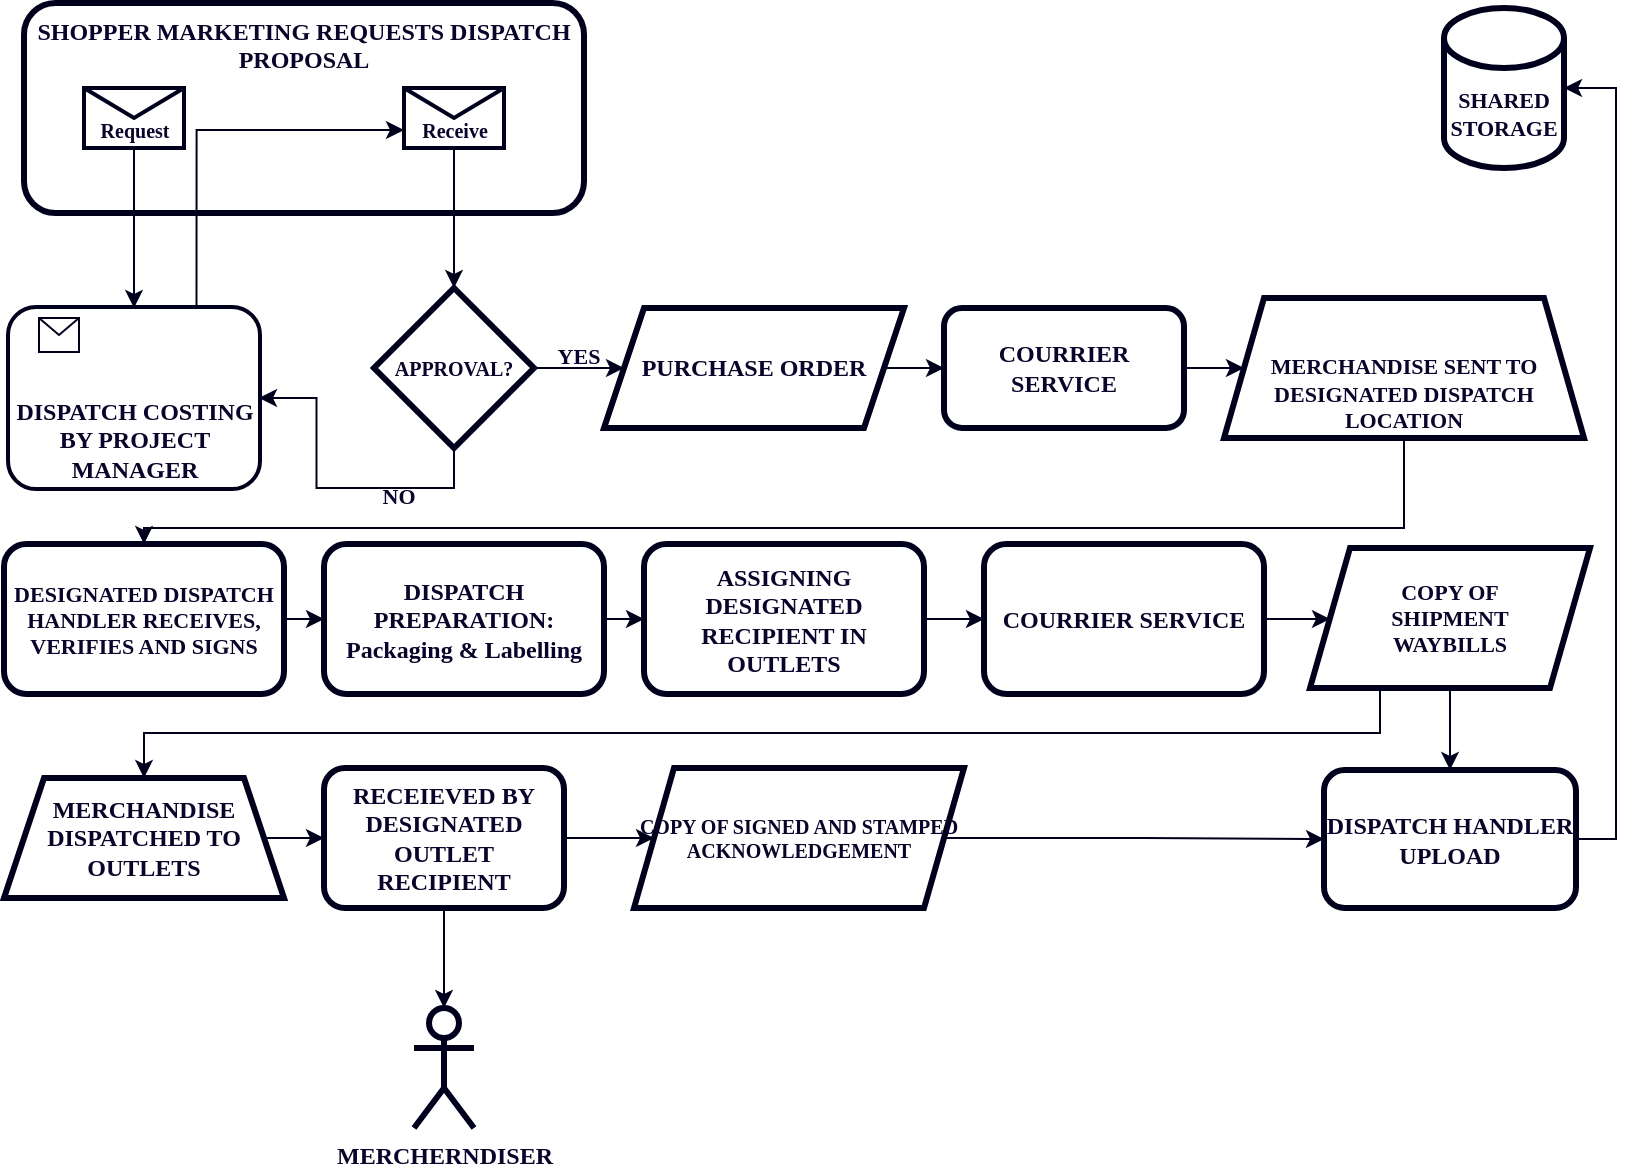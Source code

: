 <mxfile version="22.1.11" type="github">
  <diagram name="Page-1" id="2a216829-ef6e-dabb-86c1-c78162f3ba2b">
    <mxGraphModel dx="1434" dy="772" grid="0" gridSize="10" guides="1" tooltips="1" connect="1" arrows="1" fold="1" page="1" pageScale="1" pageWidth="850" pageHeight="1100" background="none" math="0" shadow="0">
      <root>
        <mxCell id="0" />
        <mxCell id="1" parent="0" />
        <mxCell id="TlXBh9cTbxRTWTGTwzo7-36" value="SHOPPER MARKETING REQUESTS DISPATCH PROPOSAL" style="rounded=1;whiteSpace=wrap;html=1;fillColor=none;verticalAlign=top;strokeColor=#00001C;labelBackgroundColor=none;fontColor=#0c032b;fontFamily=Verdana;fontStyle=1;strokeWidth=3;" parent="1" vertex="1">
          <mxGeometry x="50" y="120.5" width="280" height="105" as="geometry" />
        </mxCell>
        <mxCell id="TlXBh9cTbxRTWTGTwzo7-20" value="" style="edgeStyle=orthogonalEdgeStyle;rounded=0;orthogonalLoop=1;jettySize=auto;html=1;strokeColor=#00001C;labelBackgroundColor=none;fontColor=#0c032b;fontFamily=Verdana;fontStyle=1" parent="1" source="7a84cebc1def654-4" target="TlXBh9cTbxRTWTGTwzo7-19" edge="1">
          <mxGeometry relative="1" as="geometry" />
        </mxCell>
        <mxCell id="7a84cebc1def654-4" value="Receive" style="shape=message;html=1;labelPosition=center;verticalLabelPosition=middle;align=center;verticalAlign=bottom;fontSize=10;fillColor=none;strokeColor=#00001C;labelBackgroundColor=none;fontColor=#0c032b;fontFamily=Verdana;fontStyle=1;strokeWidth=2;" parent="1" vertex="1">
          <mxGeometry x="240" y="163" width="50" height="30" as="geometry" />
        </mxCell>
        <mxCell id="TlXBh9cTbxRTWTGTwzo7-14" value="" style="group;strokeColor=#00001C;labelBackgroundColor=none;fontColor=#0c032b;fontFamily=Verdana;fontStyle=1;fontSize=8;verticalAlign=bottom;spacingTop=0;rounded=1;strokeWidth=3;" parent="1" vertex="1" connectable="0">
          <mxGeometry x="42.5" y="273" width="125" height="90" as="geometry" />
        </mxCell>
        <mxCell id="7a84cebc1def654-2" value="DISPATCH COSTING BY PROJECT MANAGER" style="shape=ext;rounded=1;html=1;whiteSpace=wrap;strokeColor=#00001C;labelBackgroundColor=none;fontColor=#0c032b;fontFamily=Verdana;fontStyle=1;verticalAlign=bottom;" parent="TlXBh9cTbxRTWTGTwzo7-14" vertex="1">
          <mxGeometry width="125" height="90" as="geometry" />
        </mxCell>
        <mxCell id="TlXBh9cTbxRTWTGTwzo7-12" value="" style="shape=message;whiteSpace=wrap;html=1;fillColor=none;strokeColor=#00001C;labelBackgroundColor=none;fontColor=#0c032b;fontFamily=Verdana;fontStyle=1" parent="TlXBh9cTbxRTWTGTwzo7-14" vertex="1">
          <mxGeometry x="15" y="5" width="20" height="17" as="geometry" />
        </mxCell>
        <mxCell id="TlXBh9cTbxRTWTGTwzo7-24" style="edgeStyle=orthogonalEdgeStyle;rounded=0;orthogonalLoop=1;jettySize=auto;html=1;exitX=1;exitY=0.5;exitDx=0;exitDy=0;entryX=0;entryY=0.5;entryDx=0;entryDy=0;strokeColor=#00001C;labelBackgroundColor=none;fontColor=#0c032b;fontFamily=Verdana;fontStyle=1" parent="1" source="TlXBh9cTbxRTWTGTwzo7-19" target="TlXBh9cTbxRTWTGTwzo7-39" edge="1">
          <mxGeometry relative="1" as="geometry">
            <mxPoint x="640" y="323" as="targetPoint" />
          </mxGeometry>
        </mxCell>
        <mxCell id="TlXBh9cTbxRTWTGTwzo7-25" value="YES" style="edgeLabel;html=1;align=center;verticalAlign=bottom;resizable=0;points=[];labelBackgroundColor=none;strokeColor=#00001C;fontColor=#0c032b;fontFamily=Verdana;fontStyle=1" parent="TlXBh9cTbxRTWTGTwzo7-24" vertex="1" connectable="0">
          <mxGeometry x="0.143" y="-2" relative="1" as="geometry">
            <mxPoint as="offset" />
          </mxGeometry>
        </mxCell>
        <mxCell id="TlXBh9cTbxRTWTGTwzo7-32" style="edgeStyle=orthogonalEdgeStyle;rounded=0;orthogonalLoop=1;jettySize=auto;html=1;exitX=0.5;exitY=1;exitDx=0;exitDy=0;entryX=1;entryY=0.5;entryDx=0;entryDy=0;strokeColor=#00001C;labelBackgroundColor=none;fontColor=#0c032b;fontFamily=Verdana;fontStyle=1" parent="1" source="TlXBh9cTbxRTWTGTwzo7-19" target="7a84cebc1def654-2" edge="1">
          <mxGeometry relative="1" as="geometry" />
        </mxCell>
        <mxCell id="TlXBh9cTbxRTWTGTwzo7-33" value="NO" style="edgeLabel;html=1;align=center;verticalAlign=middle;resizable=0;points=[];labelBackgroundColor=none;strokeColor=#00001C;fontColor=#0c032b;fontFamily=Verdana;fontStyle=1" parent="TlXBh9cTbxRTWTGTwzo7-32" vertex="1" connectable="0">
          <mxGeometry x="-0.407" y="4" relative="1" as="geometry">
            <mxPoint as="offset" />
          </mxGeometry>
        </mxCell>
        <mxCell id="TlXBh9cTbxRTWTGTwzo7-19" value="APPROVAL?" style="rhombus;whiteSpace=wrap;html=1;verticalAlign=middle;fontSize=10;fillColor=none;strokeColor=#00001C;labelBackgroundColor=none;fontColor=#0c032b;fontFamily=Verdana;fontStyle=1;strokeWidth=3;" parent="1" vertex="1">
          <mxGeometry x="225" y="263" width="80" height="80" as="geometry" />
        </mxCell>
        <mxCell id="TlXBh9cTbxRTWTGTwzo7-29" value="Request" style="shape=message;html=1;labelPosition=center;verticalLabelPosition=middle;align=center;verticalAlign=bottom;fontSize=10;fillColor=none;strokeColor=#00001C;labelBackgroundColor=none;fontColor=#0c032b;fontFamily=Verdana;fontStyle=1;strokeWidth=2;" parent="1" vertex="1">
          <mxGeometry x="80" y="163" width="50" height="30" as="geometry" />
        </mxCell>
        <mxCell id="TlXBh9cTbxRTWTGTwzo7-35" style="edgeStyle=orthogonalEdgeStyle;rounded=0;orthogonalLoop=1;jettySize=auto;html=1;exitX=0.5;exitY=1;exitDx=0;exitDy=0;entryX=0.5;entryY=0;entryDx=0;entryDy=0;strokeColor=#00001C;labelBackgroundColor=none;fontColor=#0c032b;fontFamily=Verdana;fontStyle=1" parent="1" source="TlXBh9cTbxRTWTGTwzo7-29" target="7a84cebc1def654-2" edge="1">
          <mxGeometry relative="1" as="geometry" />
        </mxCell>
        <mxCell id="TlXBh9cTbxRTWTGTwzo7-45" style="edgeStyle=orthogonalEdgeStyle;rounded=0;orthogonalLoop=1;jettySize=auto;html=1;exitX=1;exitY=0.5;exitDx=0;exitDy=0;entryX=0;entryY=0.5;entryDx=0;entryDy=0;strokeColor=#00001C;labelBackgroundColor=none;fontColor=#0c032b;fontFamily=Verdana;fontStyle=1" parent="1" source="TlXBh9cTbxRTWTGTwzo7-39" target="TlXBh9cTbxRTWTGTwzo7-43" edge="1">
          <mxGeometry relative="1" as="geometry" />
        </mxCell>
        <mxCell id="TlXBh9cTbxRTWTGTwzo7-39" value="PURCHASE ORDER" style="shape=parallelogram;perimeter=parallelogramPerimeter;whiteSpace=wrap;html=1;fixedSize=1;fillColor=none;strokeColor=#00001C;labelBackgroundColor=none;fontColor=#0c032b;fontFamily=Verdana;fontStyle=1;strokeWidth=3;" parent="1" vertex="1">
          <mxGeometry x="340" y="273" width="150" height="60" as="geometry" />
        </mxCell>
        <mxCell id="TlXBh9cTbxRTWTGTwzo7-48" style="edgeStyle=orthogonalEdgeStyle;rounded=0;orthogonalLoop=1;jettySize=auto;html=1;exitX=0.5;exitY=1;exitDx=0;exitDy=0;entryX=0.5;entryY=0;entryDx=0;entryDy=0;strokeColor=#00001C;labelBackgroundColor=none;fontColor=#0c032b;fontFamily=Verdana;fontStyle=1" parent="1" source="TlXBh9cTbxRTWTGTwzo7-40" target="TlXBh9cTbxRTWTGTwzo7-47" edge="1">
          <mxGeometry relative="1" as="geometry">
            <Array as="points">
              <mxPoint x="725" y="383" />
              <mxPoint x="119" y="383" />
            </Array>
          </mxGeometry>
        </mxCell>
        <mxCell id="TlXBh9cTbxRTWTGTwzo7-40" value="MERCHANDISE SENT TO DESIGNATED DISPATCH LOCATION" style="shape=trapezoid;perimeter=trapezoidPerimeter;whiteSpace=wrap;html=1;fixedSize=1;verticalAlign=bottom;fillColor=none;strokeColor=#00001C;labelBackgroundColor=none;fontColor=#0c032b;fontFamily=Verdana;fontStyle=1;fontSize=11;strokeWidth=3;" parent="1" vertex="1">
          <mxGeometry x="650" y="268" width="180" height="70" as="geometry" />
        </mxCell>
        <mxCell id="TlXBh9cTbxRTWTGTwzo7-46" style="edgeStyle=orthogonalEdgeStyle;rounded=0;orthogonalLoop=1;jettySize=auto;html=1;exitX=1;exitY=0.5;exitDx=0;exitDy=0;entryX=0;entryY=0.5;entryDx=0;entryDy=0;strokeColor=#00001C;labelBackgroundColor=none;fontColor=#0c032b;fontFamily=Verdana;fontStyle=1" parent="1" source="TlXBh9cTbxRTWTGTwzo7-43" target="TlXBh9cTbxRTWTGTwzo7-40" edge="1">
          <mxGeometry relative="1" as="geometry" />
        </mxCell>
        <mxCell id="TlXBh9cTbxRTWTGTwzo7-43" value="COURRIER SERVICE" style="rounded=1;whiteSpace=wrap;html=1;fillColor=none;strokeColor=#00001C;labelBackgroundColor=none;fontColor=#0c032b;fontFamily=Verdana;fontStyle=1;strokeWidth=3;" parent="1" vertex="1">
          <mxGeometry x="510" y="273" width="120" height="60" as="geometry" />
        </mxCell>
        <mxCell id="TlXBh9cTbxRTWTGTwzo7-53" style="edgeStyle=orthogonalEdgeStyle;rounded=0;orthogonalLoop=1;jettySize=auto;html=1;exitX=1;exitY=0.5;exitDx=0;exitDy=0;entryX=0;entryY=0.5;entryDx=0;entryDy=0;strokeColor=#00001C;labelBackgroundColor=none;fontColor=#0c032b;fontFamily=Verdana;fontStyle=1" parent="1" source="TlXBh9cTbxRTWTGTwzo7-47" target="TlXBh9cTbxRTWTGTwzo7-50" edge="1">
          <mxGeometry relative="1" as="geometry" />
        </mxCell>
        <mxCell id="TlXBh9cTbxRTWTGTwzo7-47" value="DESIGNATED DISPATCH HANDLER RECEIVES, VERIFIES AND SIGNS" style="rounded=1;whiteSpace=wrap;html=1;fillColor=none;strokeColor=#00001C;labelBackgroundColor=none;fontColor=#0c032b;fontFamily=Verdana;fontStyle=1;fontSize=11;strokeWidth=3;" parent="1" vertex="1">
          <mxGeometry x="40" y="391" width="140" height="75" as="geometry" />
        </mxCell>
        <mxCell id="TlXBh9cTbxRTWTGTwzo7-55" style="edgeStyle=orthogonalEdgeStyle;rounded=0;orthogonalLoop=1;jettySize=auto;html=1;exitX=1;exitY=0.5;exitDx=0;exitDy=0;entryX=0;entryY=0.5;entryDx=0;entryDy=0;strokeColor=#00001C;labelBackgroundColor=none;fontColor=#0c032b;fontFamily=Verdana;fontStyle=1" parent="1" source="TlXBh9cTbxRTWTGTwzo7-50" target="TlXBh9cTbxRTWTGTwzo7-54" edge="1">
          <mxGeometry relative="1" as="geometry" />
        </mxCell>
        <mxCell id="TlXBh9cTbxRTWTGTwzo7-50" value="DISPATCH PREPARATION: Packaging &amp;amp; Labelling" style="rounded=1;whiteSpace=wrap;html=1;fillColor=none;strokeColor=#00001C;labelBackgroundColor=none;fontColor=#0c032b;fontFamily=Verdana;fontStyle=1;strokeWidth=3;" parent="1" vertex="1">
          <mxGeometry x="200" y="391" width="140" height="75" as="geometry" />
        </mxCell>
        <mxCell id="TlXBh9cTbxRTWTGTwzo7-52" style="edgeStyle=orthogonalEdgeStyle;rounded=0;orthogonalLoop=1;jettySize=auto;html=1;exitX=0.75;exitY=0;exitDx=0;exitDy=0;entryX=0;entryY=0.7;entryDx=0;entryDy=0;strokeColor=#00001C;labelBackgroundColor=none;fontColor=#0c032b;fontFamily=Verdana;fontStyle=1" parent="1" source="7a84cebc1def654-2" target="7a84cebc1def654-4" edge="1">
          <mxGeometry relative="1" as="geometry" />
        </mxCell>
        <mxCell id="TlXBh9cTbxRTWTGTwzo7-57" style="edgeStyle=orthogonalEdgeStyle;rounded=0;orthogonalLoop=1;jettySize=auto;html=1;exitX=1;exitY=0.5;exitDx=0;exitDy=0;entryX=0;entryY=0.5;entryDx=0;entryDy=0;strokeColor=#00001C;labelBackgroundColor=none;fontColor=#0c032b;fontFamily=Verdana;fontStyle=1" parent="1" source="TlXBh9cTbxRTWTGTwzo7-54" target="TlXBh9cTbxRTWTGTwzo7-56" edge="1">
          <mxGeometry relative="1" as="geometry" />
        </mxCell>
        <mxCell id="TlXBh9cTbxRTWTGTwzo7-54" value="ASSIGNING DESIGNATED RECIPIENT IN OUTLETS" style="rounded=1;whiteSpace=wrap;html=1;fillColor=none;strokeColor=#00001C;labelBackgroundColor=none;fontColor=#0c032b;fontFamily=Verdana;fontStyle=1;strokeWidth=3;" parent="1" vertex="1">
          <mxGeometry x="360" y="391" width="140" height="75" as="geometry" />
        </mxCell>
        <mxCell id="TlXBh9cTbxRTWTGTwzo7-59" style="edgeStyle=orthogonalEdgeStyle;rounded=0;orthogonalLoop=1;jettySize=auto;html=1;exitX=1;exitY=0.5;exitDx=0;exitDy=0;entryX=0;entryY=0.5;entryDx=0;entryDy=0;strokeColor=#00001C;labelBackgroundColor=none;fontColor=#0c032b;fontFamily=Verdana;fontStyle=1" parent="1" source="TlXBh9cTbxRTWTGTwzo7-56" target="TlXBh9cTbxRTWTGTwzo7-58" edge="1">
          <mxGeometry relative="1" as="geometry" />
        </mxCell>
        <mxCell id="TlXBh9cTbxRTWTGTwzo7-56" value="COURRIER SERVICE" style="rounded=1;whiteSpace=wrap;html=1;fillColor=none;strokeColor=#00001C;labelBackgroundColor=none;fontColor=#0c032b;fontFamily=Verdana;fontStyle=1;strokeWidth=3;" parent="1" vertex="1">
          <mxGeometry x="530" y="391" width="140" height="75" as="geometry" />
        </mxCell>
        <mxCell id="TlXBh9cTbxRTWTGTwzo7-69" style="edgeStyle=orthogonalEdgeStyle;rounded=0;orthogonalLoop=1;jettySize=auto;html=1;exitX=0.25;exitY=1;exitDx=0;exitDy=0;entryX=0.5;entryY=0;entryDx=0;entryDy=0;strokeColor=#00001C;labelBackgroundColor=none;fontColor=#0c032b;fontFamily=Verdana;fontStyle=1" parent="1" source="TlXBh9cTbxRTWTGTwzo7-58" target="TlXBh9cTbxRTWTGTwzo7-68" edge="1">
          <mxGeometry relative="1" as="geometry" />
        </mxCell>
        <mxCell id="104F3mkMCa6RaN5nMMO5-8" style="edgeStyle=orthogonalEdgeStyle;rounded=0;orthogonalLoop=1;jettySize=auto;html=1;exitX=0.5;exitY=1;exitDx=0;exitDy=0;entryX=0.5;entryY=0;entryDx=0;entryDy=0;strokeColor=#00001C;labelBackgroundColor=none;fontColor=#0c032b;fontFamily=Verdana;fontStyle=1" edge="1" parent="1" source="TlXBh9cTbxRTWTGTwzo7-58" target="104F3mkMCa6RaN5nMMO5-6">
          <mxGeometry relative="1" as="geometry" />
        </mxCell>
        <mxCell id="TlXBh9cTbxRTWTGTwzo7-58" value="COPY OF &lt;br&gt;SHIPMENT &lt;br&gt;WAYBILLS" style="shape=parallelogram;perimeter=parallelogramPerimeter;whiteSpace=wrap;html=1;fixedSize=1;fillColor=none;strokeColor=#00001C;labelBackgroundColor=none;fontColor=#0c032b;fontFamily=Verdana;fontSize=11;fontStyle=1;strokeWidth=3;" parent="1" vertex="1">
          <mxGeometry x="693" y="393" width="140" height="70" as="geometry" />
        </mxCell>
        <mxCell id="TlXBh9cTbxRTWTGTwzo7-60" value="SHARED STORAGE" style="shape=cylinder3;whiteSpace=wrap;html=1;boundedLbl=1;backgroundOutline=1;size=15;fillColor=none;strokeColor=#00001C;labelBackgroundColor=none;fontColor=#0c032b;fontFamily=Verdana;fontStyle=1;fontSize=11;strokeWidth=3;" parent="1" vertex="1">
          <mxGeometry x="760" y="123" width="60" height="80" as="geometry" />
        </mxCell>
        <mxCell id="104F3mkMCa6RaN5nMMO5-1" style="edgeStyle=orthogonalEdgeStyle;rounded=0;orthogonalLoop=1;jettySize=auto;html=1;exitX=1;exitY=0.5;exitDx=0;exitDy=0;entryX=0;entryY=0.5;entryDx=0;entryDy=0;strokeColor=#00001C;labelBackgroundColor=none;fontColor=#0c032b;fontFamily=Verdana;fontStyle=1" edge="1" parent="1" source="TlXBh9cTbxRTWTGTwzo7-68" target="TlXBh9cTbxRTWTGTwzo7-70">
          <mxGeometry relative="1" as="geometry" />
        </mxCell>
        <mxCell id="TlXBh9cTbxRTWTGTwzo7-68" value="MERCHANDISE DISPATCHED TO OUTLETS" style="shape=trapezoid;perimeter=trapezoidPerimeter;whiteSpace=wrap;html=1;fixedSize=1;fillColor=none;strokeColor=#00001C;labelBackgroundColor=none;fontColor=#0c032b;fontFamily=Verdana;fontStyle=1;strokeWidth=3;" parent="1" vertex="1">
          <mxGeometry x="40" y="508" width="140" height="60" as="geometry" />
        </mxCell>
        <mxCell id="104F3mkMCa6RaN5nMMO5-4" style="edgeStyle=orthogonalEdgeStyle;rounded=0;orthogonalLoop=1;jettySize=auto;html=1;exitX=1;exitY=0.5;exitDx=0;exitDy=0;entryX=0;entryY=0.5;entryDx=0;entryDy=0;strokeColor=#00001C;labelBackgroundColor=none;fontColor=#0c032b;fontFamily=Verdana;fontStyle=1" edge="1" parent="1" source="TlXBh9cTbxRTWTGTwzo7-70" target="104F3mkMCa6RaN5nMMO5-3">
          <mxGeometry relative="1" as="geometry" />
        </mxCell>
        <mxCell id="TlXBh9cTbxRTWTGTwzo7-70" value="RECEIEVED BY DESIGNATED OUTLET RECIPIENT" style="rounded=1;whiteSpace=wrap;html=1;fillColor=none;strokeColor=#00001C;labelBackgroundColor=none;fontColor=#0c032b;fontFamily=Verdana;fontStyle=1;strokeWidth=3;" parent="1" vertex="1">
          <mxGeometry x="200" y="503" width="120" height="70" as="geometry" />
        </mxCell>
        <mxCell id="104F3mkMCa6RaN5nMMO5-7" value="" style="edgeStyle=orthogonalEdgeStyle;rounded=0;orthogonalLoop=1;jettySize=auto;html=1;strokeColor=#00001C;labelBackgroundColor=none;fontColor=#0c032b;fontFamily=Verdana;fontStyle=1" edge="1" parent="1" source="104F3mkMCa6RaN5nMMO5-3" target="104F3mkMCa6RaN5nMMO5-6">
          <mxGeometry relative="1" as="geometry" />
        </mxCell>
        <mxCell id="104F3mkMCa6RaN5nMMO5-3" value="COPY OF SIGNED AND STAMPED ACKNOWLEDGEMENT" style="shape=parallelogram;perimeter=parallelogramPerimeter;whiteSpace=wrap;html=1;fixedSize=1;fillColor=none;strokeColor=#00001C;labelBackgroundColor=none;fontColor=#0c032b;fontFamily=Verdana;fontStyle=1;fontSize=10;strokeWidth=3;" vertex="1" parent="1">
          <mxGeometry x="355" y="503" width="165" height="70" as="geometry" />
        </mxCell>
        <mxCell id="104F3mkMCa6RaN5nMMO5-6" value="DISPATCH HANDLER UPLOAD" style="rounded=1;whiteSpace=wrap;html=1;fillColor=none;strokeColor=#00001C;labelBackgroundColor=none;fontColor=#0c032b;fontFamily=Verdana;fontStyle=1;strokeWidth=3;" vertex="1" parent="1">
          <mxGeometry x="700" y="504" width="126" height="69" as="geometry" />
        </mxCell>
        <mxCell id="104F3mkMCa6RaN5nMMO5-9" style="edgeStyle=orthogonalEdgeStyle;rounded=0;orthogonalLoop=1;jettySize=auto;html=1;exitX=1;exitY=0.5;exitDx=0;exitDy=0;entryX=1;entryY=0.5;entryDx=0;entryDy=0;entryPerimeter=0;strokeColor=#00001C;labelBackgroundColor=none;fontColor=#0c032b;fontFamily=Verdana;fontStyle=1" edge="1" parent="1" source="104F3mkMCa6RaN5nMMO5-6" target="TlXBh9cTbxRTWTGTwzo7-60">
          <mxGeometry relative="1" as="geometry" />
        </mxCell>
        <mxCell id="104F3mkMCa6RaN5nMMO5-12" value="MERCHERNDISER" style="shape=umlActor;verticalLabelPosition=bottom;verticalAlign=top;html=1;outlineConnect=0;fillColor=none;strokeColor=#00001C;labelBackgroundColor=none;fontColor=#0c032b;fontFamily=Verdana;fontStyle=1;strokeWidth=3;" vertex="1" parent="1">
          <mxGeometry x="245" y="623" width="30" height="60" as="geometry" />
        </mxCell>
        <mxCell id="104F3mkMCa6RaN5nMMO5-13" style="edgeStyle=orthogonalEdgeStyle;rounded=0;orthogonalLoop=1;jettySize=auto;html=1;exitX=0.5;exitY=1;exitDx=0;exitDy=0;entryX=0.5;entryY=0;entryDx=0;entryDy=0;entryPerimeter=0;strokeColor=#00001C;labelBackgroundColor=none;fontColor=#0c032b;fontFamily=Verdana;fontStyle=1" edge="1" parent="1" source="TlXBh9cTbxRTWTGTwzo7-70" target="104F3mkMCa6RaN5nMMO5-12">
          <mxGeometry relative="1" as="geometry" />
        </mxCell>
      </root>
    </mxGraphModel>
  </diagram>
</mxfile>
